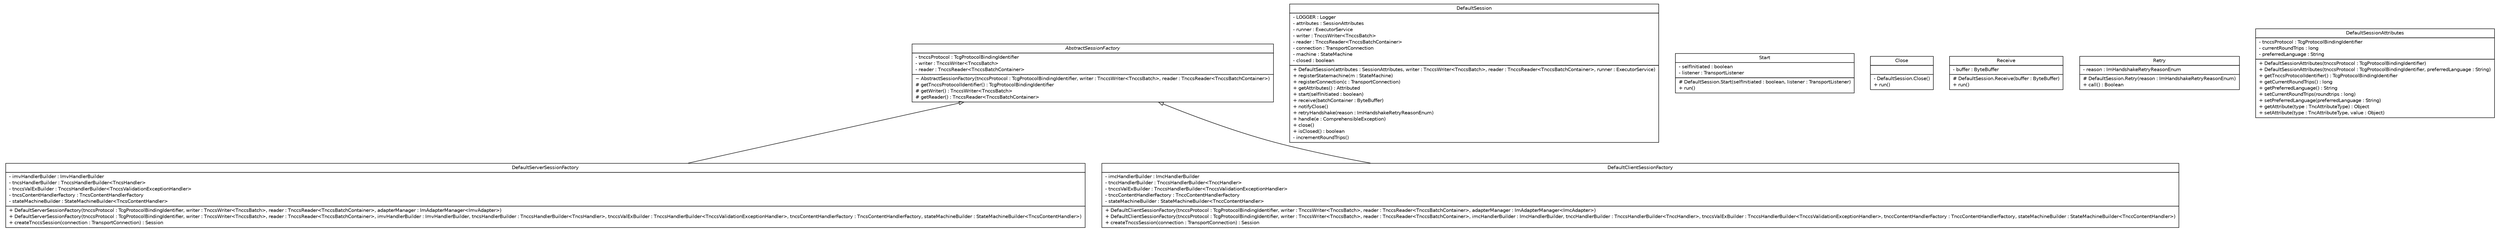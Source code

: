 #!/usr/local/bin/dot
#
# Class diagram 
# Generated by UMLGraph version R5_6 (http://www.umlgraph.org/)
#

digraph G {
	edge [fontname="Helvetica",fontsize=10,labelfontname="Helvetica",labelfontsize=10];
	node [fontname="Helvetica",fontsize=10,shape=plaintext];
	nodesep=0.25;
	ranksep=0.5;
	// de.hsbremen.tc.tnc.tnccs.session.base.simple.DefaultServerSessionFactory
	c1857 [label=<<table title="de.hsbremen.tc.tnc.tnccs.session.base.simple.DefaultServerSessionFactory" border="0" cellborder="1" cellspacing="0" cellpadding="2" port="p" href="./DefaultServerSessionFactory.html">
		<tr><td><table border="0" cellspacing="0" cellpadding="1">
<tr><td align="center" balign="center"> DefaultServerSessionFactory </td></tr>
		</table></td></tr>
		<tr><td><table border="0" cellspacing="0" cellpadding="1">
<tr><td align="left" balign="left"> - imvHandlerBuilder : ImvHandlerBuilder </td></tr>
<tr><td align="left" balign="left"> - tncsHandlerBuilder : TnccsHandlerBuilder&lt;TncsHandler&gt; </td></tr>
<tr><td align="left" balign="left"> - tnccsValExBuilder : TnccsHandlerBuilder&lt;TnccsValidationExceptionHandler&gt; </td></tr>
<tr><td align="left" balign="left"> - tncsContentHandlerFactory : TncsContentHandlerFactory </td></tr>
<tr><td align="left" balign="left"> - stateMachineBuilder : StateMachineBuilder&lt;TncsContentHandler&gt; </td></tr>
		</table></td></tr>
		<tr><td><table border="0" cellspacing="0" cellpadding="1">
<tr><td align="left" balign="left"> + DefaultServerSessionFactory(tnccsProtocol : TcgProtocolBindingIdentifier, writer : TnccsWriter&lt;TnccsBatch&gt;, reader : TnccsReader&lt;TnccsBatchContainer&gt;, adapterManager : ImAdapterManager&lt;ImvAdapter&gt;) </td></tr>
<tr><td align="left" balign="left"> + DefaultServerSessionFactory(tnccsProtocol : TcgProtocolBindingIdentifier, writer : TnccsWriter&lt;TnccsBatch&gt;, reader : TnccsReader&lt;TnccsBatchContainer&gt;, imvHandlerBuilder : ImvHandlerBuilder, tncsHandlerBuilder : TnccsHandlerBuilder&lt;TncsHandler&gt;, tnccsValExBuilder : TnccsHandlerBuilder&lt;TnccsValidationExceptionHandler&gt;, tncsContentHandlerFactory : TncsContentHandlerFactory, stateMachineBuilder : StateMachineBuilder&lt;TncsContentHandler&gt;) </td></tr>
<tr><td align="left" balign="left"> + createTnccsSession(connection : TransportConnection) : Session </td></tr>
		</table></td></tr>
		</table>>, URL="./DefaultServerSessionFactory.html", fontname="Helvetica", fontcolor="black", fontsize=10.0];
	// de.hsbremen.tc.tnc.tnccs.session.base.simple.DefaultSession
	c1858 [label=<<table title="de.hsbremen.tc.tnc.tnccs.session.base.simple.DefaultSession" border="0" cellborder="1" cellspacing="0" cellpadding="2" port="p" href="./DefaultSession.html">
		<tr><td><table border="0" cellspacing="0" cellpadding="1">
<tr><td align="center" balign="center"> DefaultSession </td></tr>
		</table></td></tr>
		<tr><td><table border="0" cellspacing="0" cellpadding="1">
<tr><td align="left" balign="left"> - LOGGER : Logger </td></tr>
<tr><td align="left" balign="left"> - attributes : SessionAttributes </td></tr>
<tr><td align="left" balign="left"> - runner : ExecutorService </td></tr>
<tr><td align="left" balign="left"> - writer : TnccsWriter&lt;TnccsBatch&gt; </td></tr>
<tr><td align="left" balign="left"> - reader : TnccsReader&lt;TnccsBatchContainer&gt; </td></tr>
<tr><td align="left" balign="left"> - connection : TransportConnection </td></tr>
<tr><td align="left" balign="left"> - machine : StateMachine </td></tr>
<tr><td align="left" balign="left"> - closed : boolean </td></tr>
		</table></td></tr>
		<tr><td><table border="0" cellspacing="0" cellpadding="1">
<tr><td align="left" balign="left"> + DefaultSession(attributes : SessionAttributes, writer : TnccsWriter&lt;TnccsBatch&gt;, reader : TnccsReader&lt;TnccsBatchContainer&gt;, runner : ExecutorService) </td></tr>
<tr><td align="left" balign="left"> + registerStatemachine(m : StateMachine) </td></tr>
<tr><td align="left" balign="left"> + registerConnection(c : TransportConnection) </td></tr>
<tr><td align="left" balign="left"> + getAttributes() : Attributed </td></tr>
<tr><td align="left" balign="left"> + start(selfInitiated : boolean) </td></tr>
<tr><td align="left" balign="left"> + receive(batchContainer : ByteBuffer) </td></tr>
<tr><td align="left" balign="left"> + notifyClose() </td></tr>
<tr><td align="left" balign="left"> + retryHandshake(reason : ImHandshakeRetryReasonEnum) </td></tr>
<tr><td align="left" balign="left"> + handle(e : ComprehensibleException) </td></tr>
<tr><td align="left" balign="left"> + close() </td></tr>
<tr><td align="left" balign="left"> + isClosed() : boolean </td></tr>
<tr><td align="left" balign="left"> - incrementRoundTrips() </td></tr>
		</table></td></tr>
		</table>>, URL="./DefaultSession.html", fontname="Helvetica", fontcolor="black", fontsize=10.0];
	// de.hsbremen.tc.tnc.tnccs.session.base.simple.DefaultSession.Start
	c1859 [label=<<table title="de.hsbremen.tc.tnc.tnccs.session.base.simple.DefaultSession.Start" border="0" cellborder="1" cellspacing="0" cellpadding="2" port="p" href="./DefaultSession.Start.html">
		<tr><td><table border="0" cellspacing="0" cellpadding="1">
<tr><td align="center" balign="center"> Start </td></tr>
		</table></td></tr>
		<tr><td><table border="0" cellspacing="0" cellpadding="1">
<tr><td align="left" balign="left"> - selfInitiated : boolean </td></tr>
<tr><td align="left" balign="left"> - listener : TransportListener </td></tr>
		</table></td></tr>
		<tr><td><table border="0" cellspacing="0" cellpadding="1">
<tr><td align="left" balign="left"> # DefaultSession.Start(selfInitiated : boolean, listener : TransportListener) </td></tr>
<tr><td align="left" balign="left"> + run() </td></tr>
		</table></td></tr>
		</table>>, URL="./DefaultSession.Start.html", fontname="Helvetica", fontcolor="black", fontsize=10.0];
	// de.hsbremen.tc.tnc.tnccs.session.base.simple.DefaultSession.Close
	c1860 [label=<<table title="de.hsbremen.tc.tnc.tnccs.session.base.simple.DefaultSession.Close" border="0" cellborder="1" cellspacing="0" cellpadding="2" port="p" href="./DefaultSession.Close.html">
		<tr><td><table border="0" cellspacing="0" cellpadding="1">
<tr><td align="center" balign="center"> Close </td></tr>
		</table></td></tr>
		<tr><td><table border="0" cellspacing="0" cellpadding="1">
<tr><td align="left" balign="left">  </td></tr>
		</table></td></tr>
		<tr><td><table border="0" cellspacing="0" cellpadding="1">
<tr><td align="left" balign="left"> - DefaultSession.Close() </td></tr>
<tr><td align="left" balign="left"> + run() </td></tr>
		</table></td></tr>
		</table>>, URL="./DefaultSession.Close.html", fontname="Helvetica", fontcolor="black", fontsize=10.0];
	// de.hsbremen.tc.tnc.tnccs.session.base.simple.DefaultSession.Receive
	c1861 [label=<<table title="de.hsbremen.tc.tnc.tnccs.session.base.simple.DefaultSession.Receive" border="0" cellborder="1" cellspacing="0" cellpadding="2" port="p" href="./DefaultSession.Receive.html">
		<tr><td><table border="0" cellspacing="0" cellpadding="1">
<tr><td align="center" balign="center"> Receive </td></tr>
		</table></td></tr>
		<tr><td><table border="0" cellspacing="0" cellpadding="1">
<tr><td align="left" balign="left"> - buffer : ByteBuffer </td></tr>
		</table></td></tr>
		<tr><td><table border="0" cellspacing="0" cellpadding="1">
<tr><td align="left" balign="left"> # DefaultSession.Receive(buffer : ByteBuffer) </td></tr>
<tr><td align="left" balign="left"> + run() </td></tr>
		</table></td></tr>
		</table>>, URL="./DefaultSession.Receive.html", fontname="Helvetica", fontcolor="black", fontsize=10.0];
	// de.hsbremen.tc.tnc.tnccs.session.base.simple.DefaultSession.Retry
	c1862 [label=<<table title="de.hsbremen.tc.tnc.tnccs.session.base.simple.DefaultSession.Retry" border="0" cellborder="1" cellspacing="0" cellpadding="2" port="p" href="./DefaultSession.Retry.html">
		<tr><td><table border="0" cellspacing="0" cellpadding="1">
<tr><td align="center" balign="center"> Retry </td></tr>
		</table></td></tr>
		<tr><td><table border="0" cellspacing="0" cellpadding="1">
<tr><td align="left" balign="left"> - reason : ImHandshakeRetryReasonEnum </td></tr>
		</table></td></tr>
		<tr><td><table border="0" cellspacing="0" cellpadding="1">
<tr><td align="left" balign="left"> # DefaultSession.Retry(reason : ImHandshakeRetryReasonEnum) </td></tr>
<tr><td align="left" balign="left"> + call() : Boolean </td></tr>
		</table></td></tr>
		</table>>, URL="./DefaultSession.Retry.html", fontname="Helvetica", fontcolor="black", fontsize=10.0];
	// de.hsbremen.tc.tnc.tnccs.session.base.simple.AbstractSessionFactory
	c1863 [label=<<table title="de.hsbremen.tc.tnc.tnccs.session.base.simple.AbstractSessionFactory" border="0" cellborder="1" cellspacing="0" cellpadding="2" port="p" href="./AbstractSessionFactory.html">
		<tr><td><table border="0" cellspacing="0" cellpadding="1">
<tr><td align="center" balign="center"><font face="Helvetica-Oblique"> AbstractSessionFactory </font></td></tr>
		</table></td></tr>
		<tr><td><table border="0" cellspacing="0" cellpadding="1">
<tr><td align="left" balign="left"> - tnccsProtocol : TcgProtocolBindingIdentifier </td></tr>
<tr><td align="left" balign="left"> - writer : TnccsWriter&lt;TnccsBatch&gt; </td></tr>
<tr><td align="left" balign="left"> - reader : TnccsReader&lt;TnccsBatchContainer&gt; </td></tr>
		</table></td></tr>
		<tr><td><table border="0" cellspacing="0" cellpadding="1">
<tr><td align="left" balign="left"> ~ AbstractSessionFactory(tnccsProtocol : TcgProtocolBindingIdentifier, writer : TnccsWriter&lt;TnccsBatch&gt;, reader : TnccsReader&lt;TnccsBatchContainer&gt;) </td></tr>
<tr><td align="left" balign="left"> # getTnccsProtocolIdentifier() : TcgProtocolBindingIdentifier </td></tr>
<tr><td align="left" balign="left"> # getWriter() : TnccsWriter&lt;TnccsBatch&gt; </td></tr>
<tr><td align="left" balign="left"> # getReader() : TnccsReader&lt;TnccsBatchContainer&gt; </td></tr>
		</table></td></tr>
		</table>>, URL="./AbstractSessionFactory.html", fontname="Helvetica", fontcolor="black", fontsize=10.0];
	// de.hsbremen.tc.tnc.tnccs.session.base.simple.DefaultClientSessionFactory
	c1864 [label=<<table title="de.hsbremen.tc.tnc.tnccs.session.base.simple.DefaultClientSessionFactory" border="0" cellborder="1" cellspacing="0" cellpadding="2" port="p" href="./DefaultClientSessionFactory.html">
		<tr><td><table border="0" cellspacing="0" cellpadding="1">
<tr><td align="center" balign="center"> DefaultClientSessionFactory </td></tr>
		</table></td></tr>
		<tr><td><table border="0" cellspacing="0" cellpadding="1">
<tr><td align="left" balign="left"> - imcHandlerBuilder : ImcHandlerBuilder </td></tr>
<tr><td align="left" balign="left"> - tnccHandlerBuilder : TnccsHandlerBuilder&lt;TnccHandler&gt; </td></tr>
<tr><td align="left" balign="left"> - tnccsValExBuilder : TnccsHandlerBuilder&lt;TnccsValidationExceptionHandler&gt; </td></tr>
<tr><td align="left" balign="left"> - tnccContentHandlerFactory : TnccContentHandlerFactory </td></tr>
<tr><td align="left" balign="left"> - stateMachineBuilder : StateMachineBuilder&lt;TnccContentHandler&gt; </td></tr>
		</table></td></tr>
		<tr><td><table border="0" cellspacing="0" cellpadding="1">
<tr><td align="left" balign="left"> + DefaultClientSessionFactory(tnccsProtocol : TcgProtocolBindingIdentifier, writer : TnccsWriter&lt;TnccsBatch&gt;, reader : TnccsReader&lt;TnccsBatchContainer&gt;, adapterManager : ImAdapterManager&lt;ImcAdapter&gt;) </td></tr>
<tr><td align="left" balign="left"> + DefaultClientSessionFactory(tnccsProtocol : TcgProtocolBindingIdentifier, writer : TnccsWriter&lt;TnccsBatch&gt;, reader : TnccsReader&lt;TnccsBatchContainer&gt;, imcHandlerBuilder : ImcHandlerBuilder, tnccHandlerBuilder : TnccsHandlerBuilder&lt;TnccHandler&gt;, tnccsValExBuilder : TnccsHandlerBuilder&lt;TnccsValidationExceptionHandler&gt;, tnccContentHandlerFactory : TnccContentHandlerFactory, stateMachineBuilder : StateMachineBuilder&lt;TnccContentHandler&gt;) </td></tr>
<tr><td align="left" balign="left"> + createTnccsSession(connection : TransportConnection) : Session </td></tr>
		</table></td></tr>
		</table>>, URL="./DefaultClientSessionFactory.html", fontname="Helvetica", fontcolor="black", fontsize=10.0];
	// de.hsbremen.tc.tnc.tnccs.session.base.simple.DefaultSessionAttributes
	c1865 [label=<<table title="de.hsbremen.tc.tnc.tnccs.session.base.simple.DefaultSessionAttributes" border="0" cellborder="1" cellspacing="0" cellpadding="2" port="p" href="./DefaultSessionAttributes.html">
		<tr><td><table border="0" cellspacing="0" cellpadding="1">
<tr><td align="center" balign="center"> DefaultSessionAttributes </td></tr>
		</table></td></tr>
		<tr><td><table border="0" cellspacing="0" cellpadding="1">
<tr><td align="left" balign="left"> - tnccsProtocol : TcgProtocolBindingIdentifier </td></tr>
<tr><td align="left" balign="left"> - currentRoundTrips : long </td></tr>
<tr><td align="left" balign="left"> - preferredLanguage : String </td></tr>
		</table></td></tr>
		<tr><td><table border="0" cellspacing="0" cellpadding="1">
<tr><td align="left" balign="left"> + DefaultSessionAttributes(tnccsProtocol : TcgProtocolBindingIdentifier) </td></tr>
<tr><td align="left" balign="left"> + DefaultSessionAttributes(tnccsProtocol : TcgProtocolBindingIdentifier, preferredLanguage : String) </td></tr>
<tr><td align="left" balign="left"> + getTnccsProtocolIdentifier() : TcgProtocolBindingIdentifier </td></tr>
<tr><td align="left" balign="left"> + getCurrentRoundTrips() : long </td></tr>
<tr><td align="left" balign="left"> + getPreferredLanguage() : String </td></tr>
<tr><td align="left" balign="left"> + setCurrentRoundTrips(roundtrips : long) </td></tr>
<tr><td align="left" balign="left"> + setPreferredLanguage(preferredLanguage : String) </td></tr>
<tr><td align="left" balign="left"> + getAttribute(type : TncAttributeType) : Object </td></tr>
<tr><td align="left" balign="left"> + setAttribute(type : TncAttributeType, value : Object) </td></tr>
		</table></td></tr>
		</table>>, URL="./DefaultSessionAttributes.html", fontname="Helvetica", fontcolor="black", fontsize=10.0];
	//de.hsbremen.tc.tnc.tnccs.session.base.simple.DefaultServerSessionFactory extends de.hsbremen.tc.tnc.tnccs.session.base.simple.AbstractSessionFactory
	c1863:p -> c1857:p [dir=back,arrowtail=empty];
	//de.hsbremen.tc.tnc.tnccs.session.base.simple.DefaultClientSessionFactory extends de.hsbremen.tc.tnc.tnccs.session.base.simple.AbstractSessionFactory
	c1863:p -> c1864:p [dir=back,arrowtail=empty];
}

